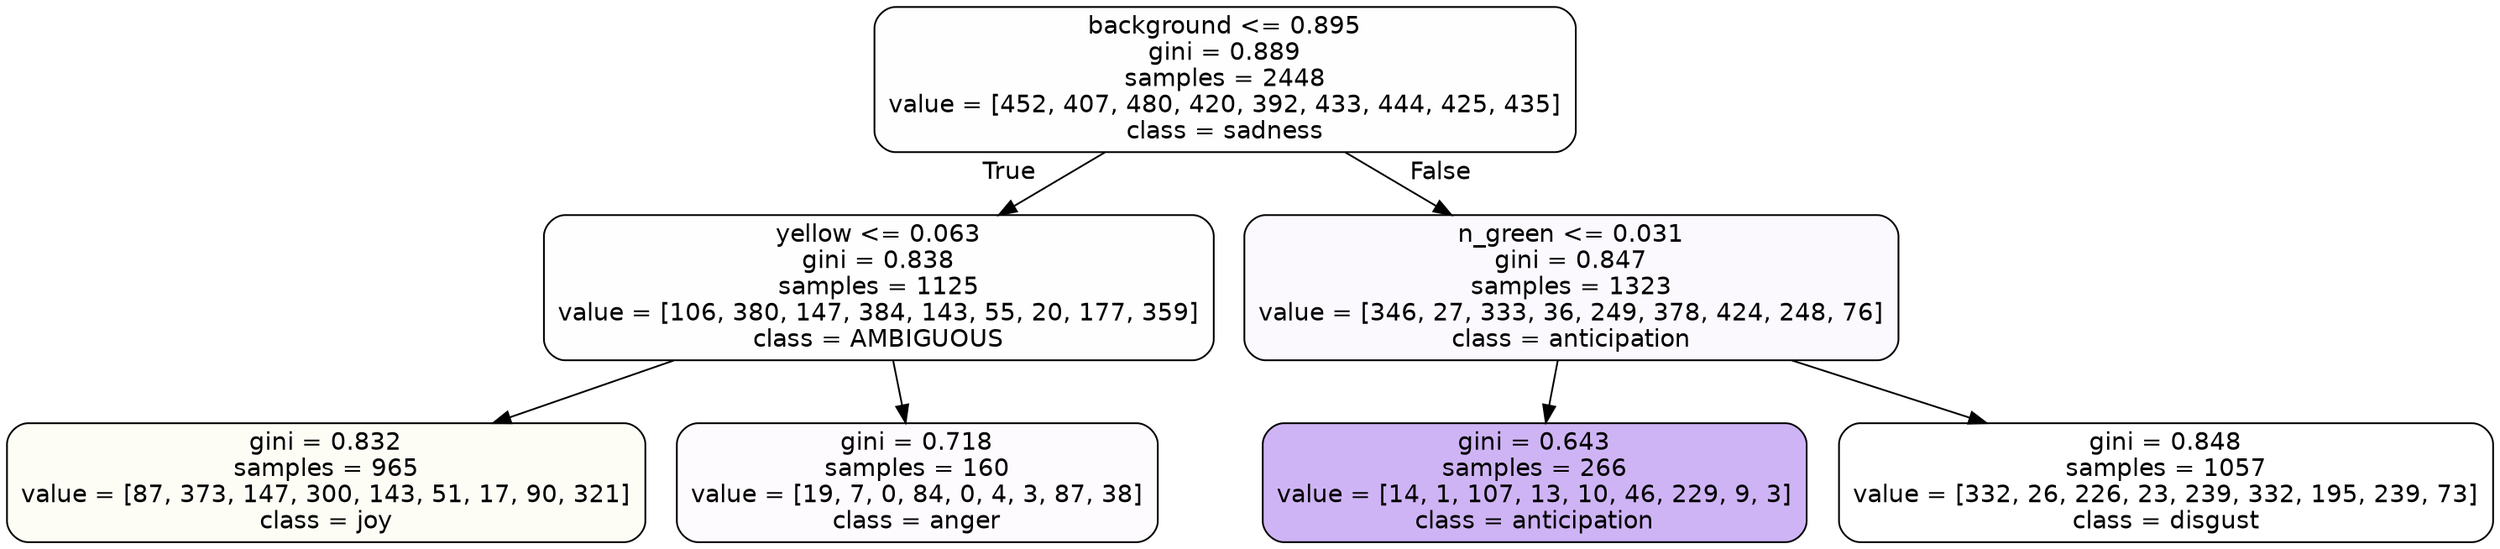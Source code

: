 digraph Tree {
node [shape=box, style="filled, rounded", color="black", fontname=helvetica] ;
edge [fontname=helvetica] ;
0 [label="background <= 0.895\ngini = 0.889\nsamples = 2448\nvalue = [452, 407, 480, 420, 392, 433, 444, 425, 435]\nclass = sadness", fillcolor="#64e53902"] ;
1 [label="yellow <= 0.063\ngini = 0.838\nsamples = 1125\nvalue = [106, 380, 147, 384, 143, 55, 20, 177, 359]\nclass = AMBIGUOUS", fillcolor="#39e58101"] ;
0 -> 1 [labeldistance=2.5, labelangle=45, headlabel="True"] ;
2 [label="gini = 0.832\nsamples = 965\nvalue = [87, 373, 147, 300, 143, 51, 17, 90, 321]\nclass = joy", fillcolor="#d7e5390b"] ;
1 -> 2 ;
3 [label="gini = 0.718\nsamples = 160\nvalue = [19, 7, 0, 84, 0, 4, 3, 87, 38]\nclass = anger", fillcolor="#e539d705"] ;
1 -> 3 ;
4 [label="n_green <= 0.031\ngini = 0.847\nsamples = 1323\nvalue = [346, 27, 333, 36, 249, 378, 424, 248, 76]\nclass = anticipation", fillcolor="#8139e507"] ;
0 -> 4 [labeldistance=2.5, labelangle=-45, headlabel="False"] ;
5 [label="gini = 0.643\nsamples = 266\nvalue = [14, 1, 107, 13, 10, 46, 229, 9, 3]\nclass = anticipation", fillcolor="#8139e560"] ;
4 -> 5 ;
6 [label="gini = 0.848\nsamples = 1057\nvalue = [332, 26, 226, 23, 239, 332, 195, 239, 73]\nclass = disgust", fillcolor="#e5813900"] ;
4 -> 6 ;
}